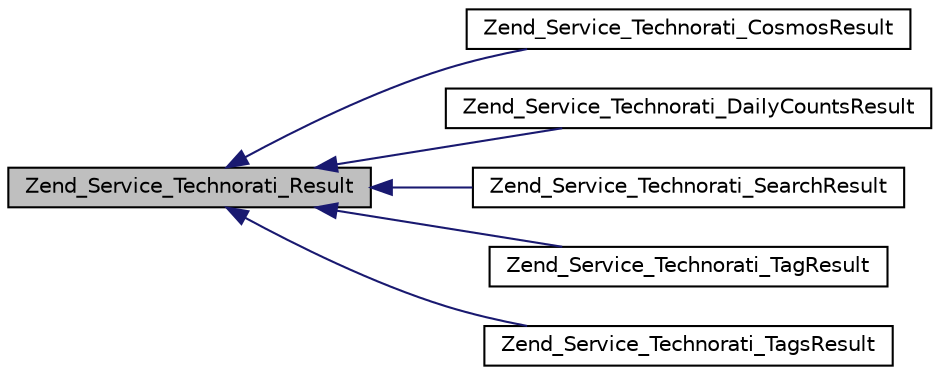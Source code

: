 digraph G
{
  edge [fontname="Helvetica",fontsize="10",labelfontname="Helvetica",labelfontsize="10"];
  node [fontname="Helvetica",fontsize="10",shape=record];
  rankdir="LR";
  Node1 [label="Zend_Service_Technorati_Result",height=0.2,width=0.4,color="black", fillcolor="grey75", style="filled" fontcolor="black"];
  Node1 -> Node2 [dir="back",color="midnightblue",fontsize="10",style="solid",fontname="Helvetica"];
  Node2 [label="Zend_Service_Technorati_CosmosResult",height=0.2,width=0.4,color="black", fillcolor="white", style="filled",URL="$class_zend___service___technorati___cosmos_result.html"];
  Node1 -> Node3 [dir="back",color="midnightblue",fontsize="10",style="solid",fontname="Helvetica"];
  Node3 [label="Zend_Service_Technorati_DailyCountsResult",height=0.2,width=0.4,color="black", fillcolor="white", style="filled",URL="$class_zend___service___technorati___daily_counts_result.html"];
  Node1 -> Node4 [dir="back",color="midnightblue",fontsize="10",style="solid",fontname="Helvetica"];
  Node4 [label="Zend_Service_Technorati_SearchResult",height=0.2,width=0.4,color="black", fillcolor="white", style="filled",URL="$class_zend___service___technorati___search_result.html"];
  Node1 -> Node5 [dir="back",color="midnightblue",fontsize="10",style="solid",fontname="Helvetica"];
  Node5 [label="Zend_Service_Technorati_TagResult",height=0.2,width=0.4,color="black", fillcolor="white", style="filled",URL="$class_zend___service___technorati___tag_result.html"];
  Node1 -> Node6 [dir="back",color="midnightblue",fontsize="10",style="solid",fontname="Helvetica"];
  Node6 [label="Zend_Service_Technorati_TagsResult",height=0.2,width=0.4,color="black", fillcolor="white", style="filled",URL="$class_zend___service___technorati___tags_result.html"];
}
